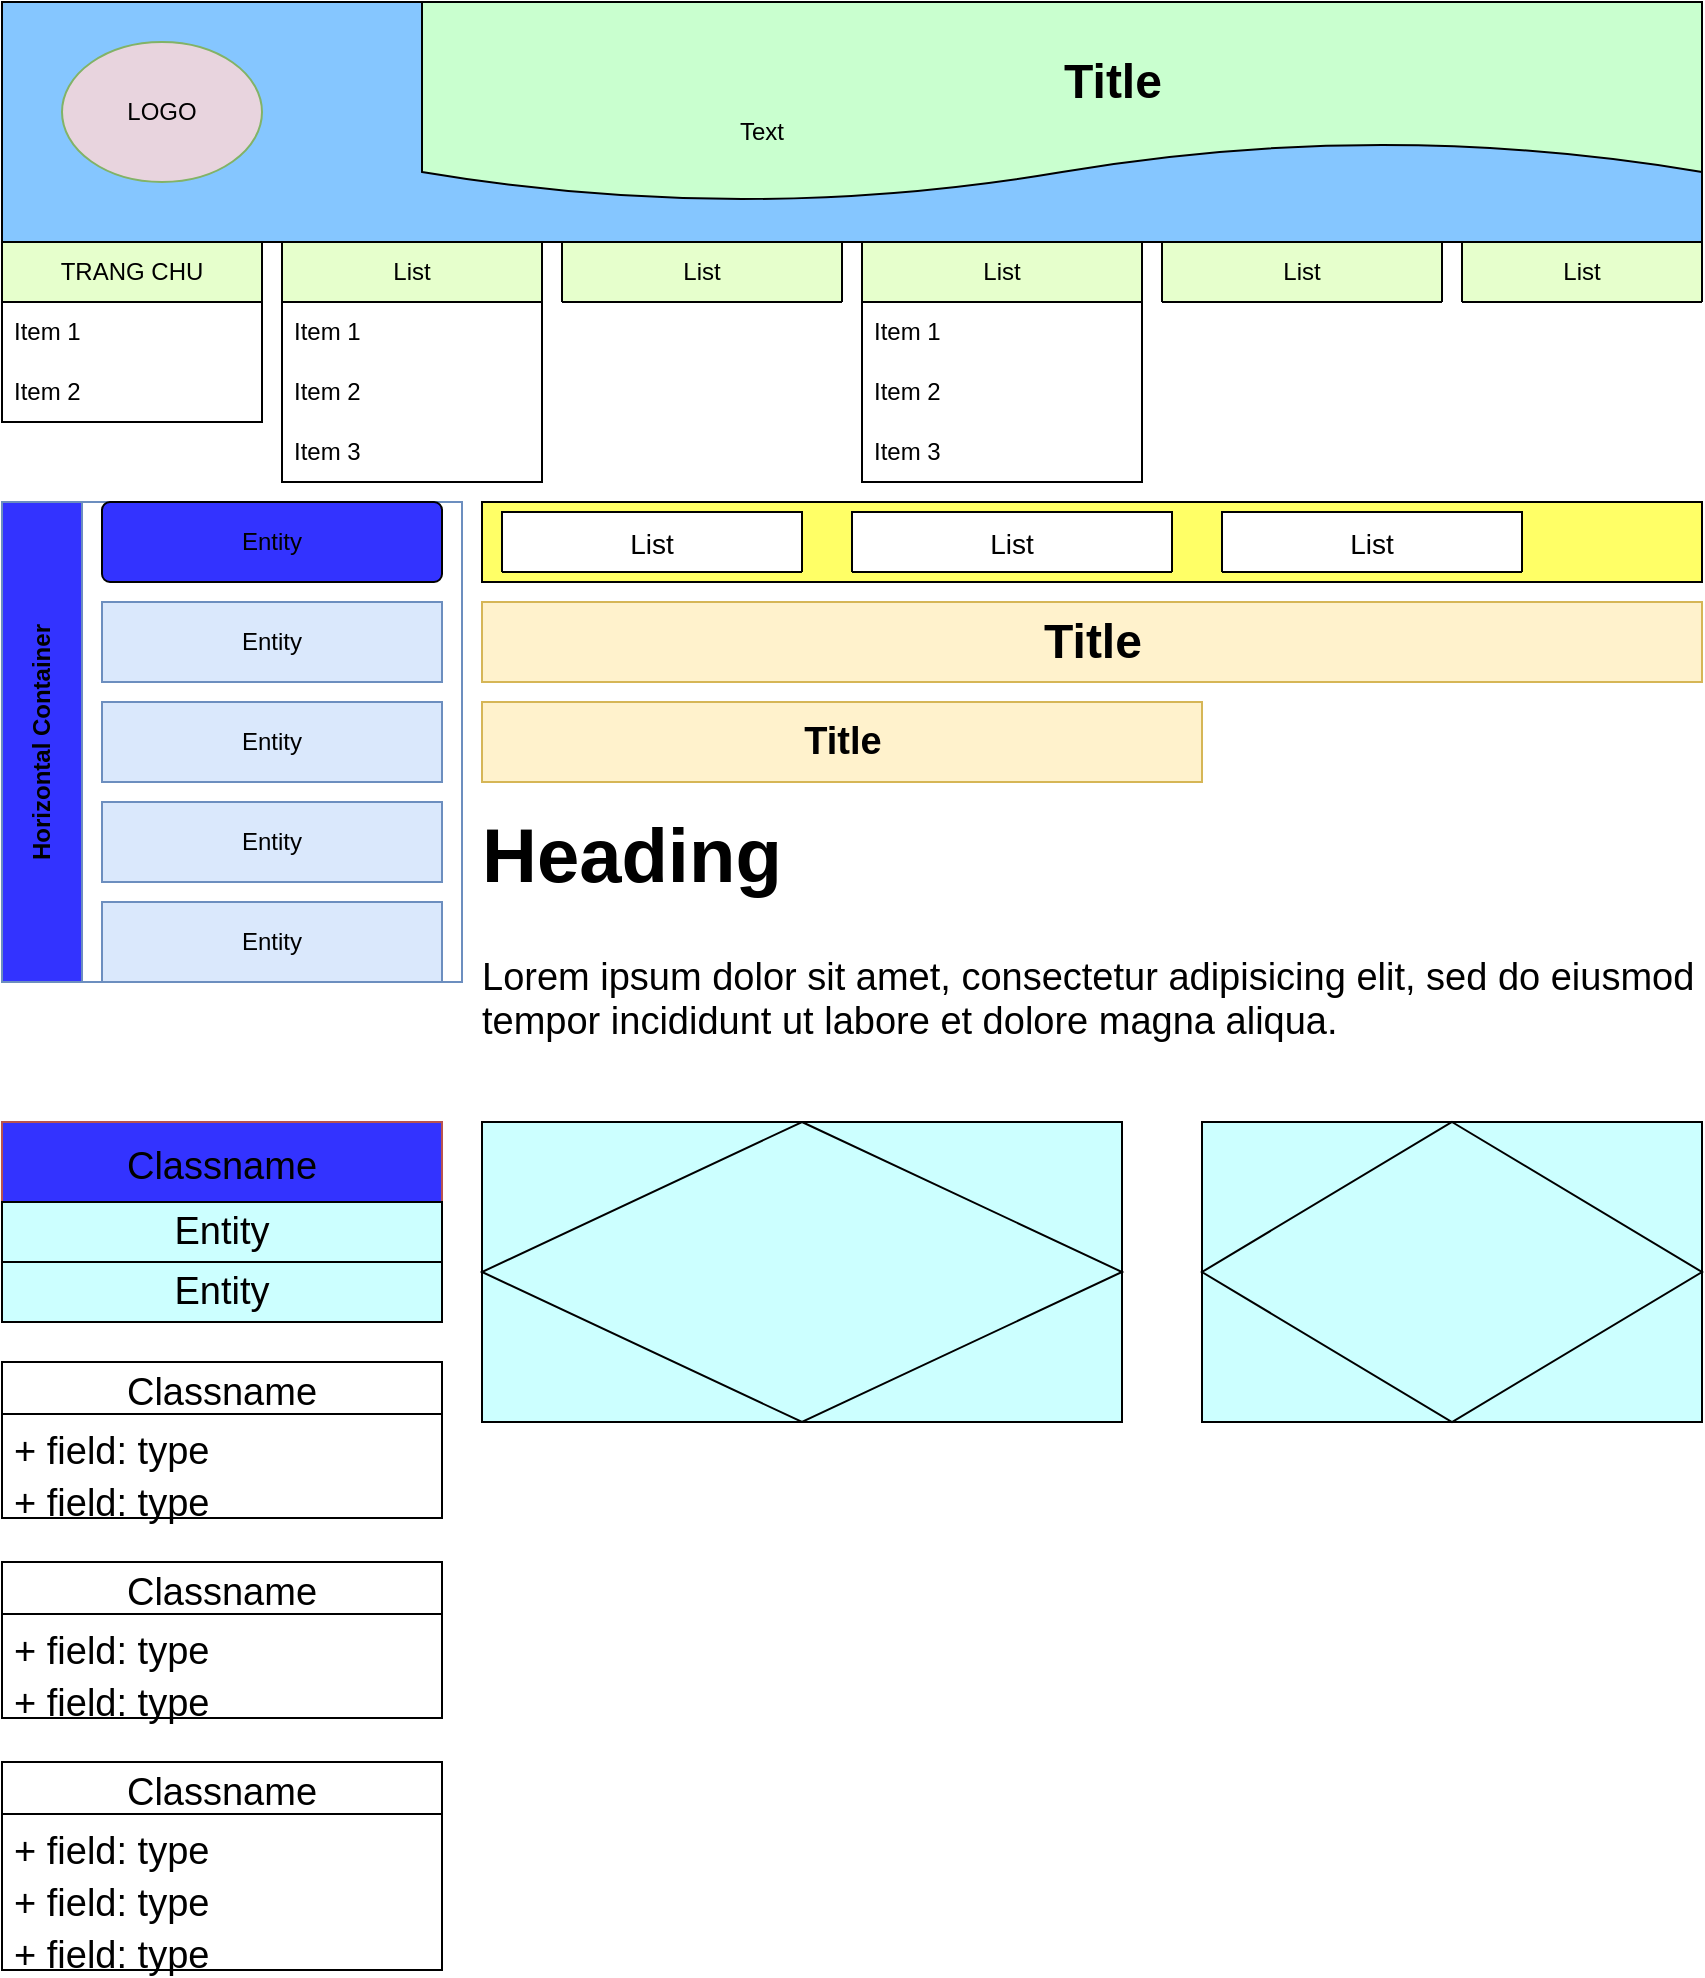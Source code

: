 <mxfile version="20.8.3" type="github">
  <diagram id="2-Dof6BoKKTPG0c6Oj4h" name="Page-1">
    <mxGraphModel dx="961" dy="573" grid="1" gridSize="10" guides="1" tooltips="1" connect="1" arrows="1" fold="1" page="1" pageScale="1" pageWidth="850" pageHeight="1100" math="0" shadow="0">
      <root>
        <mxCell id="0" />
        <mxCell id="1" parent="0" />
        <mxCell id="flKryuwvKN5wU6XNaHcI-1" value="" style="rounded=0;whiteSpace=wrap;html=1;fillColor=#85C6FF;" parent="1" vertex="1">
          <mxGeometry width="850" height="120" as="geometry" />
        </mxCell>
        <mxCell id="flKryuwvKN5wU6XNaHcI-2" value="" style="shape=document;whiteSpace=wrap;html=1;boundedLbl=1;direction=west;rotation=-180;fillColor=#C9FFCF;" parent="1" vertex="1">
          <mxGeometry x="210" width="640" height="100" as="geometry" />
        </mxCell>
        <mxCell id="flKryuwvKN5wU6XNaHcI-3" value="LOGO" style="ellipse;whiteSpace=wrap;html=1;align=center;fillColor=#e8d4de;strokeColor=#82b366;" parent="1" vertex="1">
          <mxGeometry x="30" y="20" width="100" height="70" as="geometry" />
        </mxCell>
        <mxCell id="flKryuwvKN5wU6XNaHcI-21" value="TRANG CHU" style="swimlane;fontStyle=0;childLayout=stackLayout;horizontal=1;startSize=30;horizontalStack=0;resizeParent=1;resizeParentMax=0;resizeLast=0;collapsible=1;marginBottom=0;whiteSpace=wrap;html=1;fillColor=#E6FFCC;" parent="1" vertex="1">
          <mxGeometry y="120" width="130" height="90" as="geometry">
            <mxRectangle y="120" width="120" height="30" as="alternateBounds" />
          </mxGeometry>
        </mxCell>
        <mxCell id="flKryuwvKN5wU6XNaHcI-22" value="Item 1" style="text;strokeColor=none;fillColor=none;align=left;verticalAlign=middle;spacingLeft=4;spacingRight=4;overflow=hidden;points=[[0,0.5],[1,0.5]];portConstraint=eastwest;rotatable=0;whiteSpace=wrap;html=1;" parent="flKryuwvKN5wU6XNaHcI-21" vertex="1">
          <mxGeometry y="30" width="130" height="30" as="geometry" />
        </mxCell>
        <mxCell id="flKryuwvKN5wU6XNaHcI-23" value="Item 2" style="text;strokeColor=none;fillColor=none;align=left;verticalAlign=middle;spacingLeft=4;spacingRight=4;overflow=hidden;points=[[0,0.5],[1,0.5]];portConstraint=eastwest;rotatable=0;whiteSpace=wrap;html=1;" parent="flKryuwvKN5wU6XNaHcI-21" vertex="1">
          <mxGeometry y="60" width="130" height="30" as="geometry" />
        </mxCell>
        <mxCell id="flKryuwvKN5wU6XNaHcI-26" value="List" style="swimlane;fontStyle=0;childLayout=stackLayout;horizontal=1;startSize=30;horizontalStack=0;resizeParent=1;resizeParentMax=0;resizeLast=0;collapsible=1;marginBottom=0;whiteSpace=wrap;html=1;fillColor=#E6FFCC;" parent="1" vertex="1">
          <mxGeometry x="140" y="120" width="130" height="120" as="geometry">
            <mxRectangle x="130" y="120" width="140" height="30" as="alternateBounds" />
          </mxGeometry>
        </mxCell>
        <mxCell id="flKryuwvKN5wU6XNaHcI-27" value="Item 1" style="text;strokeColor=none;fillColor=none;align=left;verticalAlign=middle;spacingLeft=4;spacingRight=4;overflow=hidden;points=[[0,0.5],[1,0.5]];portConstraint=eastwest;rotatable=0;whiteSpace=wrap;html=1;" parent="flKryuwvKN5wU6XNaHcI-26" vertex="1">
          <mxGeometry y="30" width="130" height="30" as="geometry" />
        </mxCell>
        <mxCell id="flKryuwvKN5wU6XNaHcI-28" value="Item 2" style="text;strokeColor=none;fillColor=none;align=left;verticalAlign=middle;spacingLeft=4;spacingRight=4;overflow=hidden;points=[[0,0.5],[1,0.5]];portConstraint=eastwest;rotatable=0;whiteSpace=wrap;html=1;" parent="flKryuwvKN5wU6XNaHcI-26" vertex="1">
          <mxGeometry y="60" width="130" height="30" as="geometry" />
        </mxCell>
        <mxCell id="flKryuwvKN5wU6XNaHcI-29" value="Item 3" style="text;strokeColor=none;fillColor=none;align=left;verticalAlign=middle;spacingLeft=4;spacingRight=4;overflow=hidden;points=[[0,0.5],[1,0.5]];portConstraint=eastwest;rotatable=0;whiteSpace=wrap;html=1;" parent="flKryuwvKN5wU6XNaHcI-26" vertex="1">
          <mxGeometry y="90" width="130" height="30" as="geometry" />
        </mxCell>
        <mxCell id="flKryuwvKN5wU6XNaHcI-30" value="List" style="swimlane;fontStyle=0;childLayout=stackLayout;horizontal=1;startSize=30;horizontalStack=0;resizeParent=1;resizeParentMax=0;resizeLast=0;collapsible=1;marginBottom=0;whiteSpace=wrap;html=1;fillColor=#E6FFCC;" parent="1" vertex="1" collapsed="1">
          <mxGeometry x="280" y="120" width="140" height="30" as="geometry">
            <mxRectangle x="280" y="120" width="140" height="120" as="alternateBounds" />
          </mxGeometry>
        </mxCell>
        <mxCell id="flKryuwvKN5wU6XNaHcI-31" value="Item 1" style="text;strokeColor=none;fillColor=none;align=left;verticalAlign=middle;spacingLeft=4;spacingRight=4;overflow=hidden;points=[[0,0.5],[1,0.5]];portConstraint=eastwest;rotatable=0;whiteSpace=wrap;html=1;" parent="flKryuwvKN5wU6XNaHcI-30" vertex="1">
          <mxGeometry y="30" width="140" height="30" as="geometry" />
        </mxCell>
        <mxCell id="flKryuwvKN5wU6XNaHcI-32" value="Item 2" style="text;strokeColor=none;fillColor=none;align=left;verticalAlign=middle;spacingLeft=4;spacingRight=4;overflow=hidden;points=[[0,0.5],[1,0.5]];portConstraint=eastwest;rotatable=0;whiteSpace=wrap;html=1;" parent="flKryuwvKN5wU6XNaHcI-30" vertex="1">
          <mxGeometry y="60" width="140" height="30" as="geometry" />
        </mxCell>
        <mxCell id="flKryuwvKN5wU6XNaHcI-33" value="Item 3" style="text;strokeColor=none;fillColor=none;align=left;verticalAlign=middle;spacingLeft=4;spacingRight=4;overflow=hidden;points=[[0,0.5],[1,0.5]];portConstraint=eastwest;rotatable=0;whiteSpace=wrap;html=1;" parent="flKryuwvKN5wU6XNaHcI-30" vertex="1">
          <mxGeometry y="90" width="140" height="30" as="geometry" />
        </mxCell>
        <mxCell id="flKryuwvKN5wU6XNaHcI-34" value="List" style="swimlane;fontStyle=0;childLayout=stackLayout;horizontal=1;startSize=30;horizontalStack=0;resizeParent=1;resizeParentMax=0;resizeLast=0;collapsible=1;marginBottom=0;whiteSpace=wrap;html=1;fillColor=#E6FFCC;" parent="1" vertex="1">
          <mxGeometry x="430" y="120" width="140" height="120" as="geometry">
            <mxRectangle x="430" y="120" width="140" height="30" as="alternateBounds" />
          </mxGeometry>
        </mxCell>
        <mxCell id="flKryuwvKN5wU6XNaHcI-35" value="Item 1" style="text;strokeColor=none;fillColor=none;align=left;verticalAlign=middle;spacingLeft=4;spacingRight=4;overflow=hidden;points=[[0,0.5],[1,0.5]];portConstraint=eastwest;rotatable=0;whiteSpace=wrap;html=1;" parent="flKryuwvKN5wU6XNaHcI-34" vertex="1">
          <mxGeometry y="30" width="140" height="30" as="geometry" />
        </mxCell>
        <mxCell id="flKryuwvKN5wU6XNaHcI-36" value="Item 2" style="text;strokeColor=none;fillColor=none;align=left;verticalAlign=middle;spacingLeft=4;spacingRight=4;overflow=hidden;points=[[0,0.5],[1,0.5]];portConstraint=eastwest;rotatable=0;whiteSpace=wrap;html=1;" parent="flKryuwvKN5wU6XNaHcI-34" vertex="1">
          <mxGeometry y="60" width="140" height="30" as="geometry" />
        </mxCell>
        <mxCell id="flKryuwvKN5wU6XNaHcI-37" value="Item 3" style="text;strokeColor=none;fillColor=none;align=left;verticalAlign=middle;spacingLeft=4;spacingRight=4;overflow=hidden;points=[[0,0.5],[1,0.5]];portConstraint=eastwest;rotatable=0;whiteSpace=wrap;html=1;" parent="flKryuwvKN5wU6XNaHcI-34" vertex="1">
          <mxGeometry y="90" width="140" height="30" as="geometry" />
        </mxCell>
        <mxCell id="flKryuwvKN5wU6XNaHcI-39" value="List" style="swimlane;fontStyle=0;childLayout=stackLayout;horizontal=1;startSize=30;horizontalStack=0;resizeParent=1;resizeParentMax=0;resizeLast=0;collapsible=1;marginBottom=0;whiteSpace=wrap;html=1;fillColor=#E6FFCC;" parent="1" vertex="1" collapsed="1">
          <mxGeometry x="580" y="120" width="140" height="30" as="geometry">
            <mxRectangle x="580" y="120" width="140" height="120" as="alternateBounds" />
          </mxGeometry>
        </mxCell>
        <mxCell id="flKryuwvKN5wU6XNaHcI-40" value="Item 1" style="text;strokeColor=none;fillColor=none;align=left;verticalAlign=middle;spacingLeft=4;spacingRight=4;overflow=hidden;points=[[0,0.5],[1,0.5]];portConstraint=eastwest;rotatable=0;whiteSpace=wrap;html=1;" parent="flKryuwvKN5wU6XNaHcI-39" vertex="1">
          <mxGeometry y="30" width="140" height="30" as="geometry" />
        </mxCell>
        <mxCell id="flKryuwvKN5wU6XNaHcI-41" value="Item 2" style="text;strokeColor=none;fillColor=none;align=left;verticalAlign=middle;spacingLeft=4;spacingRight=4;overflow=hidden;points=[[0,0.5],[1,0.5]];portConstraint=eastwest;rotatable=0;whiteSpace=wrap;html=1;" parent="flKryuwvKN5wU6XNaHcI-39" vertex="1">
          <mxGeometry y="60" width="140" height="30" as="geometry" />
        </mxCell>
        <mxCell id="flKryuwvKN5wU6XNaHcI-42" value="Item 3" style="text;strokeColor=none;fillColor=none;align=left;verticalAlign=middle;spacingLeft=4;spacingRight=4;overflow=hidden;points=[[0,0.5],[1,0.5]];portConstraint=eastwest;rotatable=0;whiteSpace=wrap;html=1;" parent="flKryuwvKN5wU6XNaHcI-39" vertex="1">
          <mxGeometry y="90" width="140" height="30" as="geometry" />
        </mxCell>
        <mxCell id="flKryuwvKN5wU6XNaHcI-43" value="List" style="swimlane;fontStyle=0;childLayout=stackLayout;horizontal=1;startSize=30;horizontalStack=0;resizeParent=1;resizeParentMax=0;resizeLast=0;collapsible=1;marginBottom=0;whiteSpace=wrap;html=1;fillColor=#E6FFCC;" parent="1" vertex="1" collapsed="1">
          <mxGeometry x="730" y="120" width="120" height="30" as="geometry">
            <mxRectangle x="730" y="120" width="120" height="120" as="alternateBounds" />
          </mxGeometry>
        </mxCell>
        <mxCell id="flKryuwvKN5wU6XNaHcI-44" value="Item 1" style="text;strokeColor=none;fillColor=none;align=left;verticalAlign=middle;spacingLeft=4;spacingRight=4;overflow=hidden;points=[[0,0.5],[1,0.5]];portConstraint=eastwest;rotatable=0;whiteSpace=wrap;html=1;" parent="flKryuwvKN5wU6XNaHcI-43" vertex="1">
          <mxGeometry y="30" width="120" height="30" as="geometry" />
        </mxCell>
        <mxCell id="flKryuwvKN5wU6XNaHcI-45" value="Item 2" style="text;strokeColor=none;fillColor=none;align=left;verticalAlign=middle;spacingLeft=4;spacingRight=4;overflow=hidden;points=[[0,0.5],[1,0.5]];portConstraint=eastwest;rotatable=0;whiteSpace=wrap;html=1;" parent="flKryuwvKN5wU6XNaHcI-43" vertex="1">
          <mxGeometry y="60" width="120" height="30" as="geometry" />
        </mxCell>
        <mxCell id="flKryuwvKN5wU6XNaHcI-46" value="Item 3" style="text;strokeColor=none;fillColor=none;align=left;verticalAlign=middle;spacingLeft=4;spacingRight=4;overflow=hidden;points=[[0,0.5],[1,0.5]];portConstraint=eastwest;rotatable=0;whiteSpace=wrap;html=1;" parent="flKryuwvKN5wU6XNaHcI-43" vertex="1">
          <mxGeometry y="90" width="120" height="30" as="geometry" />
        </mxCell>
        <mxCell id="flKryuwvKN5wU6XNaHcI-51" value="Title" style="text;strokeColor=none;fillColor=none;html=1;fontSize=24;fontStyle=1;verticalAlign=middle;align=center;" parent="1" vertex="1">
          <mxGeometry x="360" y="20" width="390" height="40" as="geometry" />
        </mxCell>
        <mxCell id="Jo0kurwOrRNLxBoz0-3W-2" value="Horizontal Container" style="swimlane;horizontal=0;whiteSpace=wrap;html=1;startSize=40;fillColor=#3333FF;strokeColor=#6c8ebf;" vertex="1" parent="1">
          <mxGeometry y="250" width="230" height="240" as="geometry">
            <mxRectangle y="190" width="40" height="190" as="alternateBounds" />
          </mxGeometry>
        </mxCell>
        <mxCell id="Jo0kurwOrRNLxBoz0-3W-4" value="Entity" style="rounded=1;arcSize=10;whiteSpace=wrap;html=1;align=center;fillColor=#3333FF;" vertex="1" parent="Jo0kurwOrRNLxBoz0-3W-2">
          <mxGeometry x="50" width="170" height="40" as="geometry" />
        </mxCell>
        <mxCell id="Jo0kurwOrRNLxBoz0-3W-65" value="Entity" style="whiteSpace=wrap;html=1;align=center;fillColor=#dae8fc;strokeColor=#6c8ebf;" vertex="1" parent="Jo0kurwOrRNLxBoz0-3W-2">
          <mxGeometry x="50" y="50" width="170" height="40" as="geometry" />
        </mxCell>
        <mxCell id="Jo0kurwOrRNLxBoz0-3W-66" value="Entity" style="whiteSpace=wrap;html=1;align=center;fillColor=#dae8fc;strokeColor=#6c8ebf;" vertex="1" parent="Jo0kurwOrRNLxBoz0-3W-2">
          <mxGeometry x="50" y="100" width="170" height="40" as="geometry" />
        </mxCell>
        <mxCell id="Jo0kurwOrRNLxBoz0-3W-67" value="Entity" style="whiteSpace=wrap;html=1;align=center;fillColor=#dae8fc;strokeColor=#6c8ebf;" vertex="1" parent="Jo0kurwOrRNLxBoz0-3W-2">
          <mxGeometry x="50" y="150" width="170" height="40" as="geometry" />
        </mxCell>
        <mxCell id="Jo0kurwOrRNLxBoz0-3W-69" value="Entity" style="whiteSpace=wrap;html=1;align=center;fillColor=#dae8fc;strokeColor=#6c8ebf;" vertex="1" parent="Jo0kurwOrRNLxBoz0-3W-2">
          <mxGeometry x="50" y="200" width="170" height="40" as="geometry" />
        </mxCell>
        <mxCell id="Jo0kurwOrRNLxBoz0-3W-20" value="" style="whiteSpace=wrap;html=1;align=center;fillColor=#FFFF66;" vertex="1" parent="1">
          <mxGeometry x="240" y="250" width="610" height="40" as="geometry" />
        </mxCell>
        <mxCell id="Jo0kurwOrRNLxBoz0-3W-21" value="List" style="swimlane;fontStyle=0;childLayout=stackLayout;horizontal=1;startSize=30;horizontalStack=0;resizeParent=1;resizeParentMax=0;resizeLast=0;collapsible=1;marginBottom=0;align=center;fontSize=14;" vertex="1" collapsed="1" parent="1">
          <mxGeometry x="250" y="255" width="150" height="30" as="geometry">
            <mxRectangle x="250" y="200" width="160" height="116" as="alternateBounds" />
          </mxGeometry>
        </mxCell>
        <mxCell id="Jo0kurwOrRNLxBoz0-3W-22" value="Item 1" style="text;strokeColor=none;fillColor=none;spacingLeft=4;spacingRight=4;overflow=hidden;rotatable=0;points=[[0,0.5],[1,0.5]];portConstraint=eastwest;fontSize=12;" vertex="1" parent="Jo0kurwOrRNLxBoz0-3W-21">
          <mxGeometry y="26" width="160" height="30" as="geometry" />
        </mxCell>
        <mxCell id="Jo0kurwOrRNLxBoz0-3W-23" value="Item 2" style="text;strokeColor=none;fillColor=none;spacingLeft=4;spacingRight=4;overflow=hidden;rotatable=0;points=[[0,0.5],[1,0.5]];portConstraint=eastwest;fontSize=12;" vertex="1" parent="Jo0kurwOrRNLxBoz0-3W-21">
          <mxGeometry y="56" width="160" height="30" as="geometry" />
        </mxCell>
        <mxCell id="Jo0kurwOrRNLxBoz0-3W-24" value="Item 3" style="text;strokeColor=none;fillColor=none;spacingLeft=4;spacingRight=4;overflow=hidden;rotatable=0;points=[[0,0.5],[1,0.5]];portConstraint=eastwest;fontSize=12;" vertex="1" parent="Jo0kurwOrRNLxBoz0-3W-21">
          <mxGeometry y="86" width="160" height="30" as="geometry" />
        </mxCell>
        <mxCell id="Jo0kurwOrRNLxBoz0-3W-51" value="List" style="swimlane;fontStyle=0;childLayout=stackLayout;horizontal=1;startSize=30;horizontalStack=0;resizeParent=1;resizeParentMax=0;resizeLast=0;collapsible=1;marginBottom=0;align=center;fontSize=14;" vertex="1" collapsed="1" parent="1">
          <mxGeometry x="425" y="255" width="160" height="30" as="geometry">
            <mxRectangle x="440" y="200" width="160" height="116" as="alternateBounds" />
          </mxGeometry>
        </mxCell>
        <mxCell id="Jo0kurwOrRNLxBoz0-3W-52" value="Item 1" style="text;strokeColor=none;fillColor=none;spacingLeft=4;spacingRight=4;overflow=hidden;rotatable=0;points=[[0,0.5],[1,0.5]];portConstraint=eastwest;fontSize=12;" vertex="1" parent="Jo0kurwOrRNLxBoz0-3W-51">
          <mxGeometry y="26" width="160" height="30" as="geometry" />
        </mxCell>
        <mxCell id="Jo0kurwOrRNLxBoz0-3W-53" value="Item 2" style="text;strokeColor=none;fillColor=none;spacingLeft=4;spacingRight=4;overflow=hidden;rotatable=0;points=[[0,0.5],[1,0.5]];portConstraint=eastwest;fontSize=12;" vertex="1" parent="Jo0kurwOrRNLxBoz0-3W-51">
          <mxGeometry y="56" width="160" height="30" as="geometry" />
        </mxCell>
        <mxCell id="Jo0kurwOrRNLxBoz0-3W-54" value="Item 3" style="text;strokeColor=none;fillColor=none;spacingLeft=4;spacingRight=4;overflow=hidden;rotatable=0;points=[[0,0.5],[1,0.5]];portConstraint=eastwest;fontSize=12;" vertex="1" parent="Jo0kurwOrRNLxBoz0-3W-51">
          <mxGeometry y="86" width="160" height="30" as="geometry" />
        </mxCell>
        <mxCell id="Jo0kurwOrRNLxBoz0-3W-55" value="List" style="swimlane;fontStyle=0;childLayout=stackLayout;horizontal=1;startSize=30;horizontalStack=0;resizeParent=1;resizeParentMax=0;resizeLast=0;collapsible=1;marginBottom=0;align=center;fontSize=14;" vertex="1" collapsed="1" parent="1">
          <mxGeometry x="610" y="255" width="150" height="30" as="geometry">
            <mxRectangle x="630" y="200" width="160" height="116" as="alternateBounds" />
          </mxGeometry>
        </mxCell>
        <mxCell id="Jo0kurwOrRNLxBoz0-3W-56" value="Item 1" style="text;strokeColor=none;fillColor=none;spacingLeft=4;spacingRight=4;overflow=hidden;rotatable=0;points=[[0,0.5],[1,0.5]];portConstraint=eastwest;fontSize=12;" vertex="1" parent="Jo0kurwOrRNLxBoz0-3W-55">
          <mxGeometry y="26" width="160" height="30" as="geometry" />
        </mxCell>
        <mxCell id="Jo0kurwOrRNLxBoz0-3W-57" value="Item 2" style="text;strokeColor=none;fillColor=none;spacingLeft=4;spacingRight=4;overflow=hidden;rotatable=0;points=[[0,0.5],[1,0.5]];portConstraint=eastwest;fontSize=12;" vertex="1" parent="Jo0kurwOrRNLxBoz0-3W-55">
          <mxGeometry y="56" width="160" height="30" as="geometry" />
        </mxCell>
        <mxCell id="Jo0kurwOrRNLxBoz0-3W-58" value="Item 3" style="text;strokeColor=none;fillColor=none;spacingLeft=4;spacingRight=4;overflow=hidden;rotatable=0;points=[[0,0.5],[1,0.5]];portConstraint=eastwest;fontSize=12;" vertex="1" parent="Jo0kurwOrRNLxBoz0-3W-55">
          <mxGeometry y="86" width="160" height="30" as="geometry" />
        </mxCell>
        <mxCell id="Jo0kurwOrRNLxBoz0-3W-72" value="Title" style="text;strokeColor=#d6b656;fillColor=#fff2cc;html=1;fontSize=24;fontStyle=1;verticalAlign=middle;align=center;" vertex="1" parent="1">
          <mxGeometry x="240" y="300" width="610" height="40" as="geometry" />
        </mxCell>
        <mxCell id="Jo0kurwOrRNLxBoz0-3W-88" value="Text" style="text;strokeColor=none;align=center;fillColor=none;html=1;verticalAlign=middle;whiteSpace=wrap;rounded=0;" vertex="1" parent="1">
          <mxGeometry x="350" y="50" width="60" height="30" as="geometry" />
        </mxCell>
        <mxCell id="Jo0kurwOrRNLxBoz0-3W-93" value="Title" style="text;strokeColor=#d6b656;fillColor=#fff2cc;html=1;fontSize=19;fontStyle=1;verticalAlign=middle;align=center;" vertex="1" parent="1">
          <mxGeometry x="240" y="350" width="360" height="40" as="geometry" />
        </mxCell>
        <mxCell id="Jo0kurwOrRNLxBoz0-3W-94" value="&lt;h1&gt;Heading&lt;/h1&gt;&lt;p&gt;Lorem ipsum dolor sit amet, consectetur adipisicing elit, sed do eiusmod tempor incididunt ut labore et dolore magna aliqua.&lt;/p&gt;" style="text;html=1;strokeColor=none;fillColor=none;spacing=5;spacingTop=-20;whiteSpace=wrap;overflow=hidden;rounded=0;fontSize=19;" vertex="1" parent="1">
          <mxGeometry x="235" y="390" width="615" height="140" as="geometry" />
        </mxCell>
        <mxCell id="Jo0kurwOrRNLxBoz0-3W-99" value="Classname" style="swimlane;fontStyle=0;childLayout=stackLayout;horizontal=1;startSize=40;fillColor=#3333FF;horizontalStack=0;resizeParent=1;resizeParentMax=0;resizeLast=0;collapsible=1;marginBottom=0;fontSize=19;strokeColor=#b85450;" vertex="1" parent="1">
          <mxGeometry y="560" width="220" height="100" as="geometry">
            <mxRectangle y="560" width="220" height="40" as="alternateBounds" />
          </mxGeometry>
        </mxCell>
        <mxCell id="Jo0kurwOrRNLxBoz0-3W-103" value="Entity" style="whiteSpace=wrap;html=1;align=center;fontSize=19;fillColor=#CCFFFF;" vertex="1" parent="Jo0kurwOrRNLxBoz0-3W-99">
          <mxGeometry y="40" width="220" height="30" as="geometry" />
        </mxCell>
        <mxCell id="Jo0kurwOrRNLxBoz0-3W-105" value="Entity" style="whiteSpace=wrap;html=1;align=center;fontSize=19;fillColor=#CCFFFF;" vertex="1" parent="Jo0kurwOrRNLxBoz0-3W-99">
          <mxGeometry y="70" width="220" height="30" as="geometry" />
        </mxCell>
        <mxCell id="Jo0kurwOrRNLxBoz0-3W-113" value="" style="shape=associativeEntity;whiteSpace=wrap;html=1;align=center;fontSize=19;fillColor=#CCFFFF;" vertex="1" parent="1">
          <mxGeometry x="240" y="560" width="320" height="150" as="geometry" />
        </mxCell>
        <mxCell id="Jo0kurwOrRNLxBoz0-3W-114" value="&lt;br&gt;" style="shape=associativeEntity;whiteSpace=wrap;html=1;align=center;fontSize=19;fillColor=#CCFFFF;" vertex="1" parent="1">
          <mxGeometry x="600" y="560" width="250" height="150" as="geometry" />
        </mxCell>
        <mxCell id="Jo0kurwOrRNLxBoz0-3W-120" value="Classname" style="swimlane;fontStyle=0;childLayout=stackLayout;horizontal=1;startSize=26;fillColor=none;horizontalStack=0;resizeParent=1;resizeParentMax=0;resizeLast=0;collapsible=1;marginBottom=0;fontSize=19;" vertex="1" parent="1">
          <mxGeometry y="680" width="220" height="78" as="geometry" />
        </mxCell>
        <mxCell id="Jo0kurwOrRNLxBoz0-3W-121" value="+ field: type" style="text;strokeColor=none;fillColor=none;align=left;verticalAlign=top;spacingLeft=4;spacingRight=4;overflow=hidden;rotatable=0;points=[[0,0.5],[1,0.5]];portConstraint=eastwest;fontSize=19;" vertex="1" parent="Jo0kurwOrRNLxBoz0-3W-120">
          <mxGeometry y="26" width="220" height="26" as="geometry" />
        </mxCell>
        <mxCell id="Jo0kurwOrRNLxBoz0-3W-122" value="+ field: type" style="text;strokeColor=none;fillColor=none;align=left;verticalAlign=top;spacingLeft=4;spacingRight=4;overflow=hidden;rotatable=0;points=[[0,0.5],[1,0.5]];portConstraint=eastwest;fontSize=19;" vertex="1" parent="Jo0kurwOrRNLxBoz0-3W-120">
          <mxGeometry y="52" width="220" height="26" as="geometry" />
        </mxCell>
        <mxCell id="Jo0kurwOrRNLxBoz0-3W-124" value="Classname" style="swimlane;fontStyle=0;childLayout=stackLayout;horizontal=1;startSize=26;fillColor=none;horizontalStack=0;resizeParent=1;resizeParentMax=0;resizeLast=0;collapsible=1;marginBottom=0;fontSize=19;" vertex="1" parent="1">
          <mxGeometry y="780" width="220" height="78" as="geometry" />
        </mxCell>
        <mxCell id="Jo0kurwOrRNLxBoz0-3W-125" value="+ field: type" style="text;strokeColor=none;fillColor=none;align=left;verticalAlign=top;spacingLeft=4;spacingRight=4;overflow=hidden;rotatable=0;points=[[0,0.5],[1,0.5]];portConstraint=eastwest;fontSize=19;" vertex="1" parent="Jo0kurwOrRNLxBoz0-3W-124">
          <mxGeometry y="26" width="220" height="26" as="geometry" />
        </mxCell>
        <mxCell id="Jo0kurwOrRNLxBoz0-3W-126" value="+ field: type" style="text;strokeColor=none;fillColor=none;align=left;verticalAlign=top;spacingLeft=4;spacingRight=4;overflow=hidden;rotatable=0;points=[[0,0.5],[1,0.5]];portConstraint=eastwest;fontSize=19;" vertex="1" parent="Jo0kurwOrRNLxBoz0-3W-124">
          <mxGeometry y="52" width="220" height="26" as="geometry" />
        </mxCell>
        <mxCell id="Jo0kurwOrRNLxBoz0-3W-128" value="Classname" style="swimlane;fontStyle=0;childLayout=stackLayout;horizontal=1;startSize=26;fillColor=none;horizontalStack=0;resizeParent=1;resizeParentMax=0;resizeLast=0;collapsible=1;marginBottom=0;fontSize=19;" vertex="1" parent="1">
          <mxGeometry y="880" width="220" height="104" as="geometry" />
        </mxCell>
        <mxCell id="Jo0kurwOrRNLxBoz0-3W-129" value="+ field: type" style="text;strokeColor=none;fillColor=none;align=left;verticalAlign=top;spacingLeft=4;spacingRight=4;overflow=hidden;rotatable=0;points=[[0,0.5],[1,0.5]];portConstraint=eastwest;fontSize=19;" vertex="1" parent="Jo0kurwOrRNLxBoz0-3W-128">
          <mxGeometry y="26" width="220" height="26" as="geometry" />
        </mxCell>
        <mxCell id="Jo0kurwOrRNLxBoz0-3W-130" value="+ field: type" style="text;strokeColor=none;fillColor=none;align=left;verticalAlign=top;spacingLeft=4;spacingRight=4;overflow=hidden;rotatable=0;points=[[0,0.5],[1,0.5]];portConstraint=eastwest;fontSize=19;" vertex="1" parent="Jo0kurwOrRNLxBoz0-3W-128">
          <mxGeometry y="52" width="220" height="26" as="geometry" />
        </mxCell>
        <mxCell id="Jo0kurwOrRNLxBoz0-3W-131" value="+ field: type" style="text;strokeColor=none;fillColor=none;align=left;verticalAlign=top;spacingLeft=4;spacingRight=4;overflow=hidden;rotatable=0;points=[[0,0.5],[1,0.5]];portConstraint=eastwest;fontSize=19;" vertex="1" parent="Jo0kurwOrRNLxBoz0-3W-128">
          <mxGeometry y="78" width="220" height="26" as="geometry" />
        </mxCell>
      </root>
    </mxGraphModel>
  </diagram>
</mxfile>
